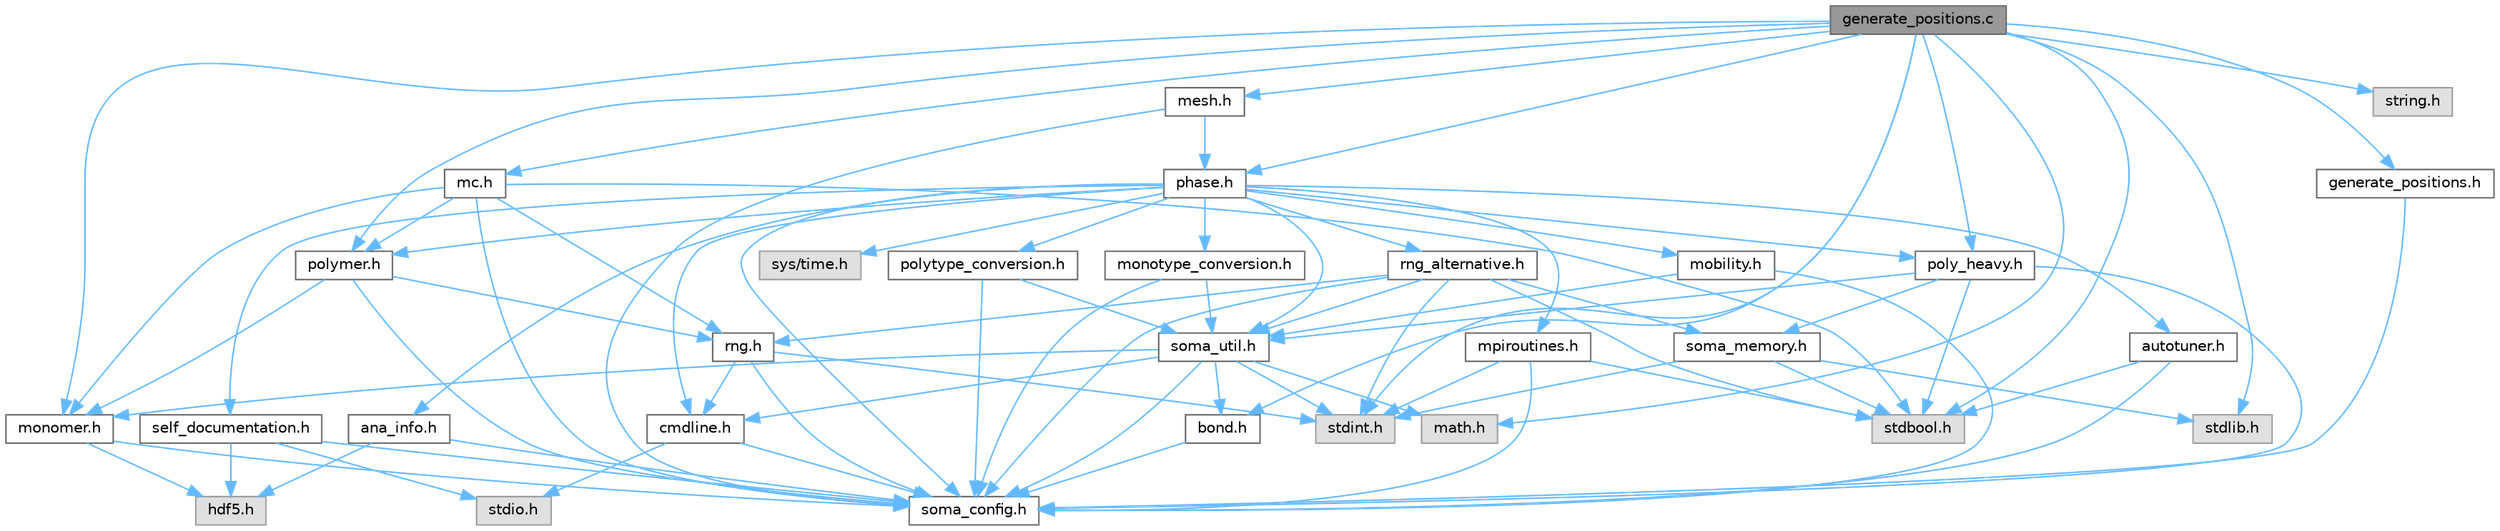 digraph "generate_positions.c"
{
 // LATEX_PDF_SIZE
  bgcolor="transparent";
  edge [fontname=Helvetica,fontsize=10,labelfontname=Helvetica,labelfontsize=10];
  node [fontname=Helvetica,fontsize=10,shape=box,height=0.2,width=0.4];
  Node1 [label="generate_positions.c",height=0.2,width=0.4,color="gray40", fillcolor="grey60", style="filled", fontcolor="black",tooltip="Implementation of generate_positions.h."];
  Node1 -> Node2 [color="steelblue1",style="solid"];
  Node2 [label="generate_positions.h",height=0.2,width=0.4,color="grey40", fillcolor="white", style="filled",URL="$generate__positions_8h.html",tooltip="Functions needed for the generation of new inital conditions."];
  Node2 -> Node3 [color="steelblue1",style="solid"];
  Node3 [label="soma_config.h",height=0.2,width=0.4,color="grey40", fillcolor="white", style="filled",URL="$soma__config_8h.html",tooltip="configuration variables for SOMA File is configured by CMAKE."];
  Node1 -> Node4 [color="steelblue1",style="solid"];
  Node4 [label="stdbool.h",height=0.2,width=0.4,color="grey60", fillcolor="#E0E0E0", style="filled",tooltip=" "];
  Node1 -> Node5 [color="steelblue1",style="solid"];
  Node5 [label="math.h",height=0.2,width=0.4,color="grey60", fillcolor="#E0E0E0", style="filled",tooltip=" "];
  Node1 -> Node6 [color="steelblue1",style="solid"];
  Node6 [label="stdlib.h",height=0.2,width=0.4,color="grey60", fillcolor="#E0E0E0", style="filled",tooltip=" "];
  Node1 -> Node7 [color="steelblue1",style="solid"];
  Node7 [label="string.h",height=0.2,width=0.4,color="grey60", fillcolor="#E0E0E0", style="filled",tooltip=" "];
  Node1 -> Node8 [color="steelblue1",style="solid"];
  Node8 [label="stdint.h",height=0.2,width=0.4,color="grey60", fillcolor="#E0E0E0", style="filled",tooltip=" "];
  Node1 -> Node9 [color="steelblue1",style="solid"];
  Node9 [label="polymer.h",height=0.2,width=0.4,color="grey40", fillcolor="white", style="filled",URL="$polymer_8h.html",tooltip="Code related to the Polymer structures."];
  Node9 -> Node3 [color="steelblue1",style="solid"];
  Node9 -> Node10 [color="steelblue1",style="solid"];
  Node10 [label="rng.h",height=0.2,width=0.4,color="grey40", fillcolor="white", style="filled",URL="$rng_8h.html",tooltip="Definition of pseudo random number generation wrappers for soma."];
  Node10 -> Node3 [color="steelblue1",style="solid"];
  Node10 -> Node8 [color="steelblue1",style="solid"];
  Node10 -> Node11 [color="steelblue1",style="solid"];
  Node11 [label="cmdline.h",height=0.2,width=0.4,color="grey40", fillcolor="white", style="filled",URL="$cmdline_8h.html",tooltip="The header file for the command line option parser generated by GNU Gengetopt version 2...."];
  Node11 -> Node3 [color="steelblue1",style="solid"];
  Node11 -> Node12 [color="steelblue1",style="solid"];
  Node12 [label="stdio.h",height=0.2,width=0.4,color="grey60", fillcolor="#E0E0E0", style="filled",tooltip=" "];
  Node9 -> Node13 [color="steelblue1",style="solid"];
  Node13 [label="monomer.h",height=0.2,width=0.4,color="grey40", fillcolor="white", style="filled",URL="$monomer_8h.html",tooltip="Collection of code for Monomer struct."];
  Node13 -> Node3 [color="steelblue1",style="solid"];
  Node13 -> Node14 [color="steelblue1",style="solid"];
  Node14 [label="hdf5.h",height=0.2,width=0.4,color="grey60", fillcolor="#E0E0E0", style="filled",tooltip=" "];
  Node1 -> Node13 [color="steelblue1",style="solid"];
  Node1 -> Node15 [color="steelblue1",style="solid"];
  Node15 [label="bond.h",height=0.2,width=0.4,color="grey40", fillcolor="white", style="filled",URL="$bond_8h.html",tooltip="Definition of Bond related code pieces."];
  Node15 -> Node3 [color="steelblue1",style="solid"];
  Node1 -> Node16 [color="steelblue1",style="solid"];
  Node16 [label="phase.h",height=0.2,width=0.4,color="grey40", fillcolor="white", style="filled",URL="$phase_8h.html",tooltip="All relevant aspects for the struct Phase."];
  Node16 -> Node3 [color="steelblue1",style="solid"];
  Node16 -> Node17 [color="steelblue1",style="solid"];
  Node17 [label="mpiroutines.h",height=0.2,width=0.4,color="grey40", fillcolor="white", style="filled",URL="$mpiroutines_8h.html",tooltip="Header file for functions that require MPI calls for SOMA."];
  Node17 -> Node3 [color="steelblue1",style="solid"];
  Node17 -> Node8 [color="steelblue1",style="solid"];
  Node17 -> Node4 [color="steelblue1",style="solid"];
  Node16 -> Node18 [color="steelblue1",style="solid"];
  Node18 [label="ana_info.h",height=0.2,width=0.4,color="grey40", fillcolor="white", style="filled",URL="$ana__info_8h.html",tooltip="Info needed for output routines."];
  Node18 -> Node3 [color="steelblue1",style="solid"];
  Node18 -> Node14 [color="steelblue1",style="solid"];
  Node16 -> Node11 [color="steelblue1",style="solid"];
  Node16 -> Node19 [color="steelblue1",style="solid"];
  Node19 [label="soma_util.h",height=0.2,width=0.4,color="grey40", fillcolor="white", style="filled",URL="$soma__util_8h.html",tooltip="File collecting several helper functions."];
  Node19 -> Node3 [color="steelblue1",style="solid"];
  Node19 -> Node8 [color="steelblue1",style="solid"];
  Node19 -> Node11 [color="steelblue1",style="solid"];
  Node19 -> Node5 [color="steelblue1",style="solid"];
  Node19 -> Node15 [color="steelblue1",style="solid"];
  Node19 -> Node13 [color="steelblue1",style="solid"];
  Node16 -> Node20 [color="steelblue1",style="solid"];
  Node20 [label="autotuner.h",height=0.2,width=0.4,color="grey40", fillcolor="white", style="filled",URL="$autotuner_8h.html",tooltip="Autotuner related structures and functions."];
  Node20 -> Node3 [color="steelblue1",style="solid"];
  Node20 -> Node4 [color="steelblue1",style="solid"];
  Node16 -> Node9 [color="steelblue1",style="solid"];
  Node16 -> Node21 [color="steelblue1",style="solid"];
  Node21 [label="polytype_conversion.h",height=0.2,width=0.4,color="grey40", fillcolor="white", style="filled",URL="$polytype__conversion_8h_source.html",tooltip=" "];
  Node21 -> Node3 [color="steelblue1",style="solid"];
  Node21 -> Node19 [color="steelblue1",style="solid"];
  Node16 -> Node22 [color="steelblue1",style="solid"];
  Node22 [label="monotype_conversion.h",height=0.2,width=0.4,color="grey40", fillcolor="white", style="filled",URL="$monotype__conversion_8h_source.html",tooltip=" "];
  Node22 -> Node3 [color="steelblue1",style="solid"];
  Node22 -> Node19 [color="steelblue1",style="solid"];
  Node16 -> Node23 [color="steelblue1",style="solid"];
  Node23 [label="mobility.h",height=0.2,width=0.4,color="grey40", fillcolor="white", style="filled",URL="$mobility_8h.html",tooltip="Function declaration and struct to modify the particle mobility based on the density composition."];
  Node23 -> Node3 [color="steelblue1",style="solid"];
  Node23 -> Node19 [color="steelblue1",style="solid"];
  Node16 -> Node24 [color="steelblue1",style="solid"];
  Node24 [label="self_documentation.h",height=0.2,width=0.4,color="grey40", fillcolor="white", style="filled",URL="$self__documentation_8h.html",tooltip="Define structs and function to enable user friendly documentation of the history and self of simulati..."];
  Node24 -> Node3 [color="steelblue1",style="solid"];
  Node24 -> Node12 [color="steelblue1",style="solid"];
  Node24 -> Node14 [color="steelblue1",style="solid"];
  Node16 -> Node25 [color="steelblue1",style="solid"];
  Node25 [label="poly_heavy.h",height=0.2,width=0.4,color="grey40", fillcolor="white", style="filled",URL="$poly__heavy_8h_source.html",tooltip=" "];
  Node25 -> Node4 [color="steelblue1",style="solid"];
  Node25 -> Node3 [color="steelblue1",style="solid"];
  Node25 -> Node19 [color="steelblue1",style="solid"];
  Node25 -> Node26 [color="steelblue1",style="solid"];
  Node26 [label="soma_memory.h",height=0.2,width=0.4,color="grey40", fillcolor="white", style="filled",URL="$soma__memory_8h_source.html",tooltip=" "];
  Node26 -> Node4 [color="steelblue1",style="solid"];
  Node26 -> Node8 [color="steelblue1",style="solid"];
  Node26 -> Node6 [color="steelblue1",style="solid"];
  Node16 -> Node27 [color="steelblue1",style="solid"];
  Node27 [label="rng_alternative.h",height=0.2,width=0.4,color="grey40", fillcolor="white", style="filled",URL="$rng__alternative_8h.html",tooltip="Definition of alternative pseudo random numbers generators for SOMA. PCG32 is the default RNG generat..."];
  Node27 -> Node8 [color="steelblue1",style="solid"];
  Node27 -> Node4 [color="steelblue1",style="solid"];
  Node27 -> Node3 [color="steelblue1",style="solid"];
  Node27 -> Node19 [color="steelblue1",style="solid"];
  Node27 -> Node10 [color="steelblue1",style="solid"];
  Node27 -> Node26 [color="steelblue1",style="solid"];
  Node16 -> Node28 [color="steelblue1",style="solid"];
  Node28 [label="sys/time.h",height=0.2,width=0.4,color="grey60", fillcolor="#E0E0E0", style="filled",tooltip=" "];
  Node1 -> Node29 [color="steelblue1",style="solid"];
  Node29 [label="mc.h",height=0.2,width=0.4,color="grey40", fillcolor="white", style="filled",URL="$mc_8h.html",tooltip="Functions required for any Monte-Carlo move of the system."];
  Node29 -> Node4 [color="steelblue1",style="solid"];
  Node29 -> Node3 [color="steelblue1",style="solid"];
  Node29 -> Node10 [color="steelblue1",style="solid"];
  Node29 -> Node13 [color="steelblue1",style="solid"];
  Node29 -> Node9 [color="steelblue1",style="solid"];
  Node1 -> Node30 [color="steelblue1",style="solid"];
  Node30 [label="mesh.h",height=0.2,width=0.4,color="grey40", fillcolor="white", style="filled",URL="$mesh_8h.html",tooltip="Functions related to the mesh of the density fields."];
  Node30 -> Node3 [color="steelblue1",style="solid"];
  Node30 -> Node16 [color="steelblue1",style="solid"];
  Node1 -> Node25 [color="steelblue1",style="solid"];
}
